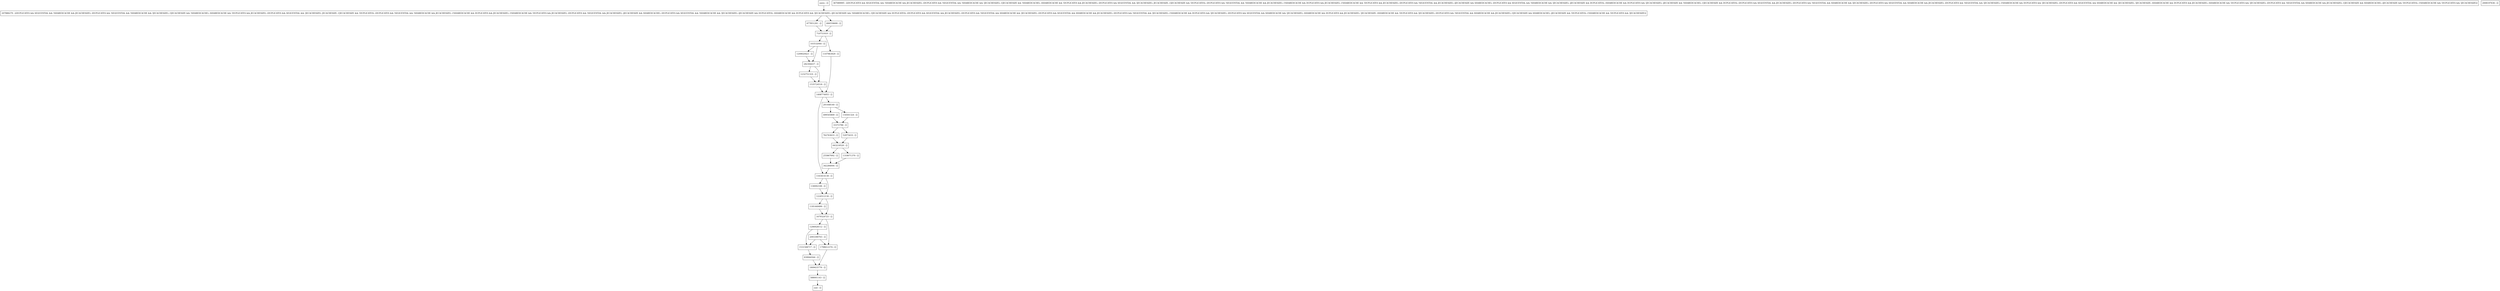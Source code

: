 digraph recover {
node [shape=record];
255867692 [label="255867692 - []"];
762763633 [label="762763633 - []"];
643218520 [label="643218520 - []"];
1209020421 [label="1209020421 - []"];
367089995 [label="367089995 - [(DUPLICATES && SEQUENTIAL && !SHAREDCACHE && JECACHESIZE), (DUPLICATES && !SEQUENTIAL && !SHAREDCACHE && !JECACHESIZE), (!JECACHESIZE && !SHAREDCACHE), (SHAREDCACHE && !DUPLICATES && JECACHESIZE), (DUPLICATES && SEQUENTIAL && !JECACHESIZE), JECACHESIZE, (!JECACHESIZE && !DUPLICATES), (DUPLICATES && !SEQUENTIAL && !SHAREDCACHE && JECACHESIZE), (!SHAREDCACHE && DUPLICATES && JECACHESIZE), (!SHAREDCACHE && !DUPLICATES && JECACHESIZE), (DUPLICATES && !SEQUENTIAL && JECACHESIZE), (JECACHESIZE && SHAREDCACHE), (DUPLICATES && SEQUENTIAL && !SHAREDCACHE && !JECACHESIZE), (JECACHESIZE && DUPLICATES), (SHAREDCACHE && DUPLICATES && !JECACHESIZE), (JECACHESIZE && !SHAREDCACHE), (!JECACHESIZE && DUPLICATES), (DUPLICATES && SEQUENTIAL && JECACHESIZE), (DUPLICATES && !SEQUENTIAL && SHAREDCACHE && !JECACHESIZE), (DUPLICATES && SEQUENTIAL && SHAREDCACHE && JECACHESIZE), (DUPLICATES && !SEQUENTIAL && !JECACHESIZE), (!SHAREDCACHE && DUPLICATES && !JECACHESIZE), (DUPLICATES && SEQUENTIAL && SHAREDCACHE && !JECACHESIZE), !JECACHESIZE, (SHAREDCACHE && DUPLICATES && JECACHESIZE), (SHAREDCACHE && !DUPLICATES && !JECACHESIZE), (DUPLICATES && !SEQUENTIAL && SHAREDCACHE && JECACHESIZE), (!JECACHESIZE && SHAREDCACHE), (JECACHESIZE && !DUPLICATES), (!SHAREDCACHE && !DUPLICATES && !JECACHESIZE)]"];
1206928112 [label="1206928112 - []"];
710751919 [label="710751919 - []"];
677851291 [label="677851291 - []"];
1531508717 [label="1531508717 - []"];
103532044 [label="103532044 - []"];
1809435776 [label="1809435776 - []"];
33372786 [label="33372786 - []"];
207886279 [label="207886279 - [(DUPLICATES && SEQUENTIAL && !SHAREDCACHE && JECACHESIZE), (DUPLICATES && !SEQUENTIAL && !SHAREDCACHE && !JECACHESIZE), (!JECACHESIZE && !SHAREDCACHE), (SHAREDCACHE && !DUPLICATES && JECACHESIZE), (DUPLICATES && SEQUENTIAL && !JECACHESIZE), JECACHESIZE, (!JECACHESIZE && !DUPLICATES), (DUPLICATES && !SEQUENTIAL && !SHAREDCACHE && JECACHESIZE), (!SHAREDCACHE && DUPLICATES && JECACHESIZE), (!SHAREDCACHE && !DUPLICATES && JECACHESIZE), (DUPLICATES && !SEQUENTIAL && JECACHESIZE), (JECACHESIZE && SHAREDCACHE), (DUPLICATES && SEQUENTIAL && !SHAREDCACHE && !JECACHESIZE), (JECACHESIZE && DUPLICATES), (SHAREDCACHE && DUPLICATES && !JECACHESIZE), (JECACHESIZE && !SHAREDCACHE), (!JECACHESIZE && DUPLICATES), (DUPLICATES && SEQUENTIAL && JECACHESIZE), (DUPLICATES && !SEQUENTIAL && SHAREDCACHE && !JECACHESIZE), (DUPLICATES && SEQUENTIAL && SHAREDCACHE && JECACHESIZE), (DUPLICATES && !SEQUENTIAL && !JECACHESIZE), (!SHAREDCACHE && DUPLICATES && !JECACHESIZE), (DUPLICATES && SEQUENTIAL && SHAREDCACHE && !JECACHESIZE), (SHAREDCACHE && DUPLICATES && JECACHESIZE), !JECACHESIZE, (SHAREDCACHE && !DUPLICATES && !JECACHESIZE), (DUPLICATES && !SEQUENTIAL && SHAREDCACHE && JECACHESIZE), (!JECACHESIZE && SHAREDCACHE), (JECACHESIZE && !DUPLICATES), (!SHAREDCACHE && !DUPLICATES && !JECACHESIZE)]"];
1107963929 [label="1107963929 - []"];
130092108 [label="130092108 - []"];
1181440490 [label="1181440490 - []"];
342284004 [label="342284004 - []"];
1318071370 [label="1318071370 - []"];
2093390703 [label="2093390703 - []"];
839944564 [label="839944564 - []"];
499545809 [label="499545809 - []"];
1798612374 [label="1798612374 - []"];
2008197636 [label="2008197636 - []"];
1679324725 [label="1679324725 - []"];
1163414138 [label="1163414138 - []"];
entry [label="entry - []"];
exit [label="exit - []"];
406559699 [label="406559699 - []"];
201448140 [label="201448140 - []"];
1408774955 [label="1408774955 - []"];
1232751319 [label="1232751319 - []"];
282304437 [label="282304437 - []"];
52975419 [label="52975419 - []"];
588001143 [label="588001143 - []"];
1535724518 [label="1535724518 - []"];
116501324 [label="116501324 - []"];
1224512130 [label="1224512130 - []"];
entry;
exit;
255867692 -> 342284004;
762763633 -> 643218520;
643218520 -> 255867692;
643218520 -> 1318071370;
1209020421 -> 282304437;
1206928112 -> 1531508717;
1206928112 -> 2093390703;
710751919 -> 103532044;
710751919 -> 1107963929;
677851291 -> 710751919;
1531508717 -> 839944564;
103532044 -> 282304437;
103532044 -> 1209020421;
1809435776 -> 588001143;
33372786 -> 762763633;
33372786 -> 52975419;
207886279 -> 406559699;
207886279 -> 677851291;
1107963929 -> 1408774955;
130092108 -> 1224512130;
1181440490 -> 1679324725;
342284004 -> 1163414138;
1318071370 -> 342284004;
2093390703 -> 1531508717;
2093390703 -> 1798612374;
839944564 -> 1809435776;
499545809 -> 33372786;
1798612374 -> 1809435776;
1679324725 -> 1798612374;
1679324725 -> 1206928112;
1163414138 -> 130092108;
1163414138 -> 1224512130;
entry -> 207886279;
406559699 -> 710751919;
201448140 -> 116501324;
201448140 -> 499545809;
1408774955 -> 1163414138;
1408774955 -> 201448140;
1232751319 -> 1535724518;
282304437 -> 1232751319;
282304437 -> 1535724518;
52975419 -> 643218520;
588001143 -> exit;
1535724518 -> 1408774955;
116501324 -> 33372786;
1224512130 -> 1181440490;
1224512130 -> 1679324725;
}
